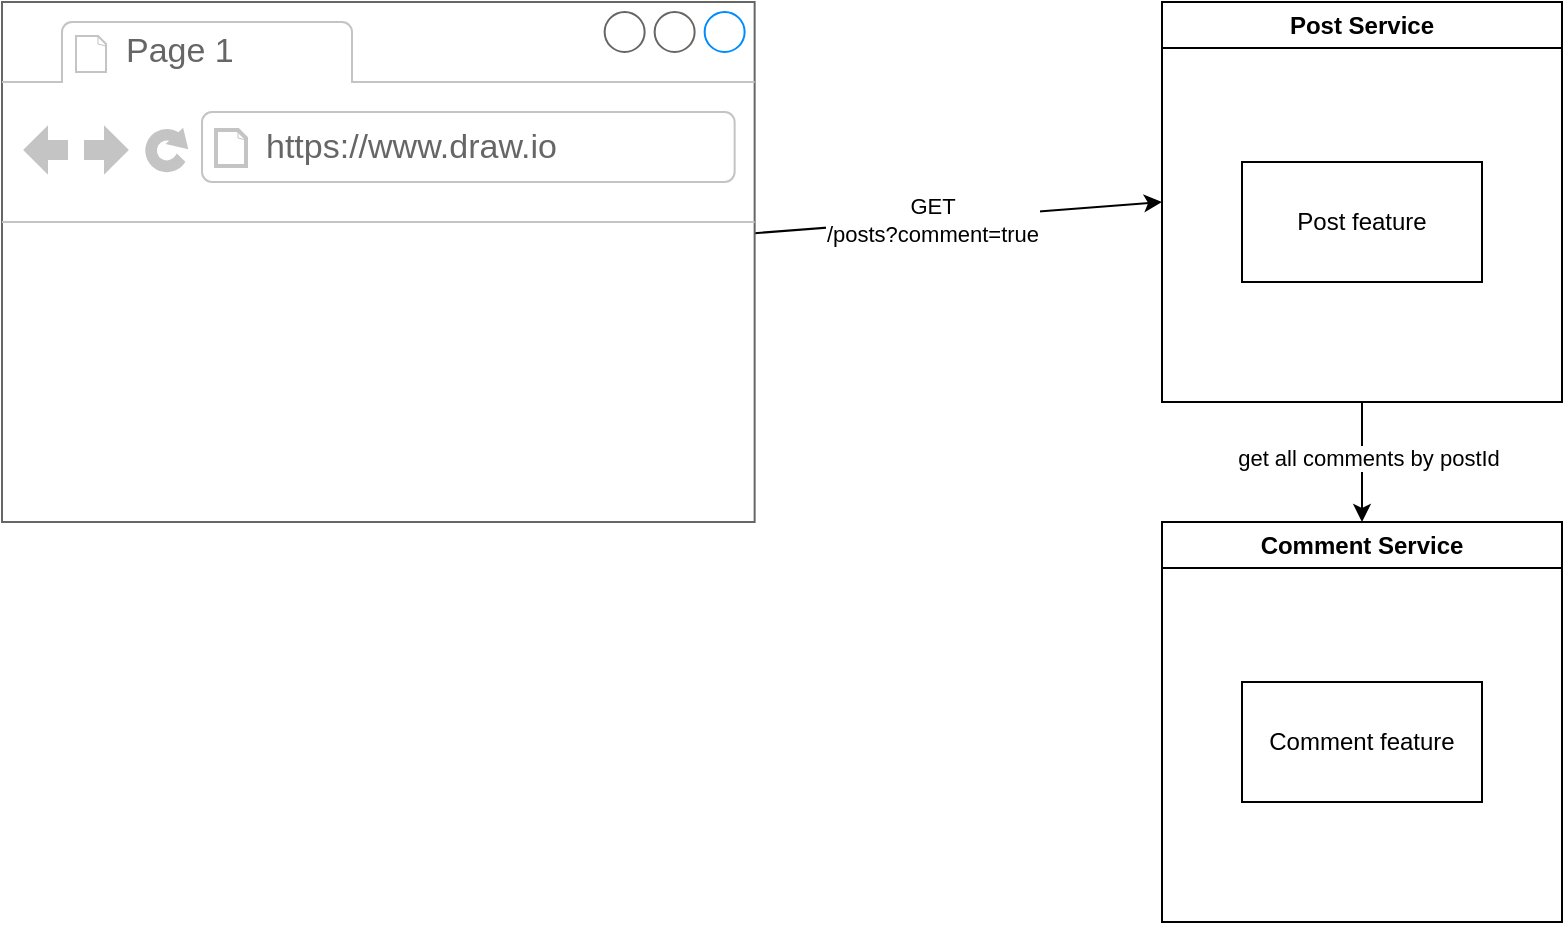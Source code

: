 <mxfile>
    <diagram id="EGDtPxEeoYYqmrYxxLoJ" name="Page-1">
        <mxGraphModel dx="886" dy="833" grid="1" gridSize="10" guides="1" tooltips="1" connect="1" arrows="1" fold="1" page="1" pageScale="1" pageWidth="850" pageHeight="1100" math="0" shadow="0">
            <root>
                <mxCell id="0"/>
                <mxCell id="1" parent="0"/>
                <mxCell id="7" style="edgeStyle=none;html=1;entryX=0;entryY=0.5;entryDx=0;entryDy=0;" edge="1" parent="1" source="2" target="6">
                    <mxGeometry relative="1" as="geometry"/>
                </mxCell>
                <mxCell id="8" value="GET&lt;br&gt;/posts?comment=true" style="edgeLabel;html=1;align=center;verticalAlign=middle;resizable=0;points=[];" vertex="1" connectable="0" parent="7">
                    <mxGeometry x="-0.129" relative="1" as="geometry">
                        <mxPoint as="offset"/>
                    </mxGeometry>
                </mxCell>
                <mxCell id="2" value="" style="strokeWidth=1;shadow=0;dashed=0;align=center;html=1;shape=mxgraph.mockup.containers.browserWindow;rSize=0;strokeColor=#666666;strokeColor2=#008cff;strokeColor3=#c4c4c4;mainText=,;recursiveResize=0;" vertex="1" parent="1">
                    <mxGeometry x="20" y="250" width="376.32" height="260" as="geometry"/>
                </mxCell>
                <mxCell id="3" value="Page 1" style="strokeWidth=1;shadow=0;dashed=0;align=center;html=1;shape=mxgraph.mockup.containers.anchor;fontSize=17;fontColor=#666666;align=left;" vertex="1" parent="2">
                    <mxGeometry x="60" y="12" width="110" height="26" as="geometry"/>
                </mxCell>
                <mxCell id="4" value="https://www.draw.io" style="strokeWidth=1;shadow=0;dashed=0;align=center;html=1;shape=mxgraph.mockup.containers.anchor;rSize=0;fontSize=17;fontColor=#666666;align=left;" vertex="1" parent="2">
                    <mxGeometry x="130" y="60" width="250" height="26" as="geometry"/>
                </mxCell>
                <mxCell id="12" style="edgeStyle=none;html=1;exitX=0.5;exitY=1;exitDx=0;exitDy=0;entryX=0.5;entryY=0;entryDx=0;entryDy=0;" edge="1" parent="1" source="6" target="10">
                    <mxGeometry relative="1" as="geometry"/>
                </mxCell>
                <mxCell id="13" value="get all comments by postId" style="edgeLabel;html=1;align=center;verticalAlign=middle;resizable=0;points=[];" vertex="1" connectable="0" parent="12">
                    <mxGeometry x="-0.083" y="3" relative="1" as="geometry">
                        <mxPoint as="offset"/>
                    </mxGeometry>
                </mxCell>
                <mxCell id="6" value="Post Service" style="swimlane;whiteSpace=wrap;html=1;" vertex="1" parent="1">
                    <mxGeometry x="600" y="250" width="200" height="200" as="geometry"/>
                </mxCell>
                <mxCell id="9" value="Post feature" style="rounded=0;whiteSpace=wrap;html=1;" vertex="1" parent="6">
                    <mxGeometry x="40" y="80" width="120" height="60" as="geometry"/>
                </mxCell>
                <mxCell id="10" value="Comment Service" style="swimlane;whiteSpace=wrap;html=1;" vertex="1" parent="1">
                    <mxGeometry x="600" y="510" width="200" height="200" as="geometry"/>
                </mxCell>
                <mxCell id="11" value="Comment feature" style="rounded=0;whiteSpace=wrap;html=1;" vertex="1" parent="10">
                    <mxGeometry x="40" y="80" width="120" height="60" as="geometry"/>
                </mxCell>
            </root>
        </mxGraphModel>
    </diagram>
</mxfile>